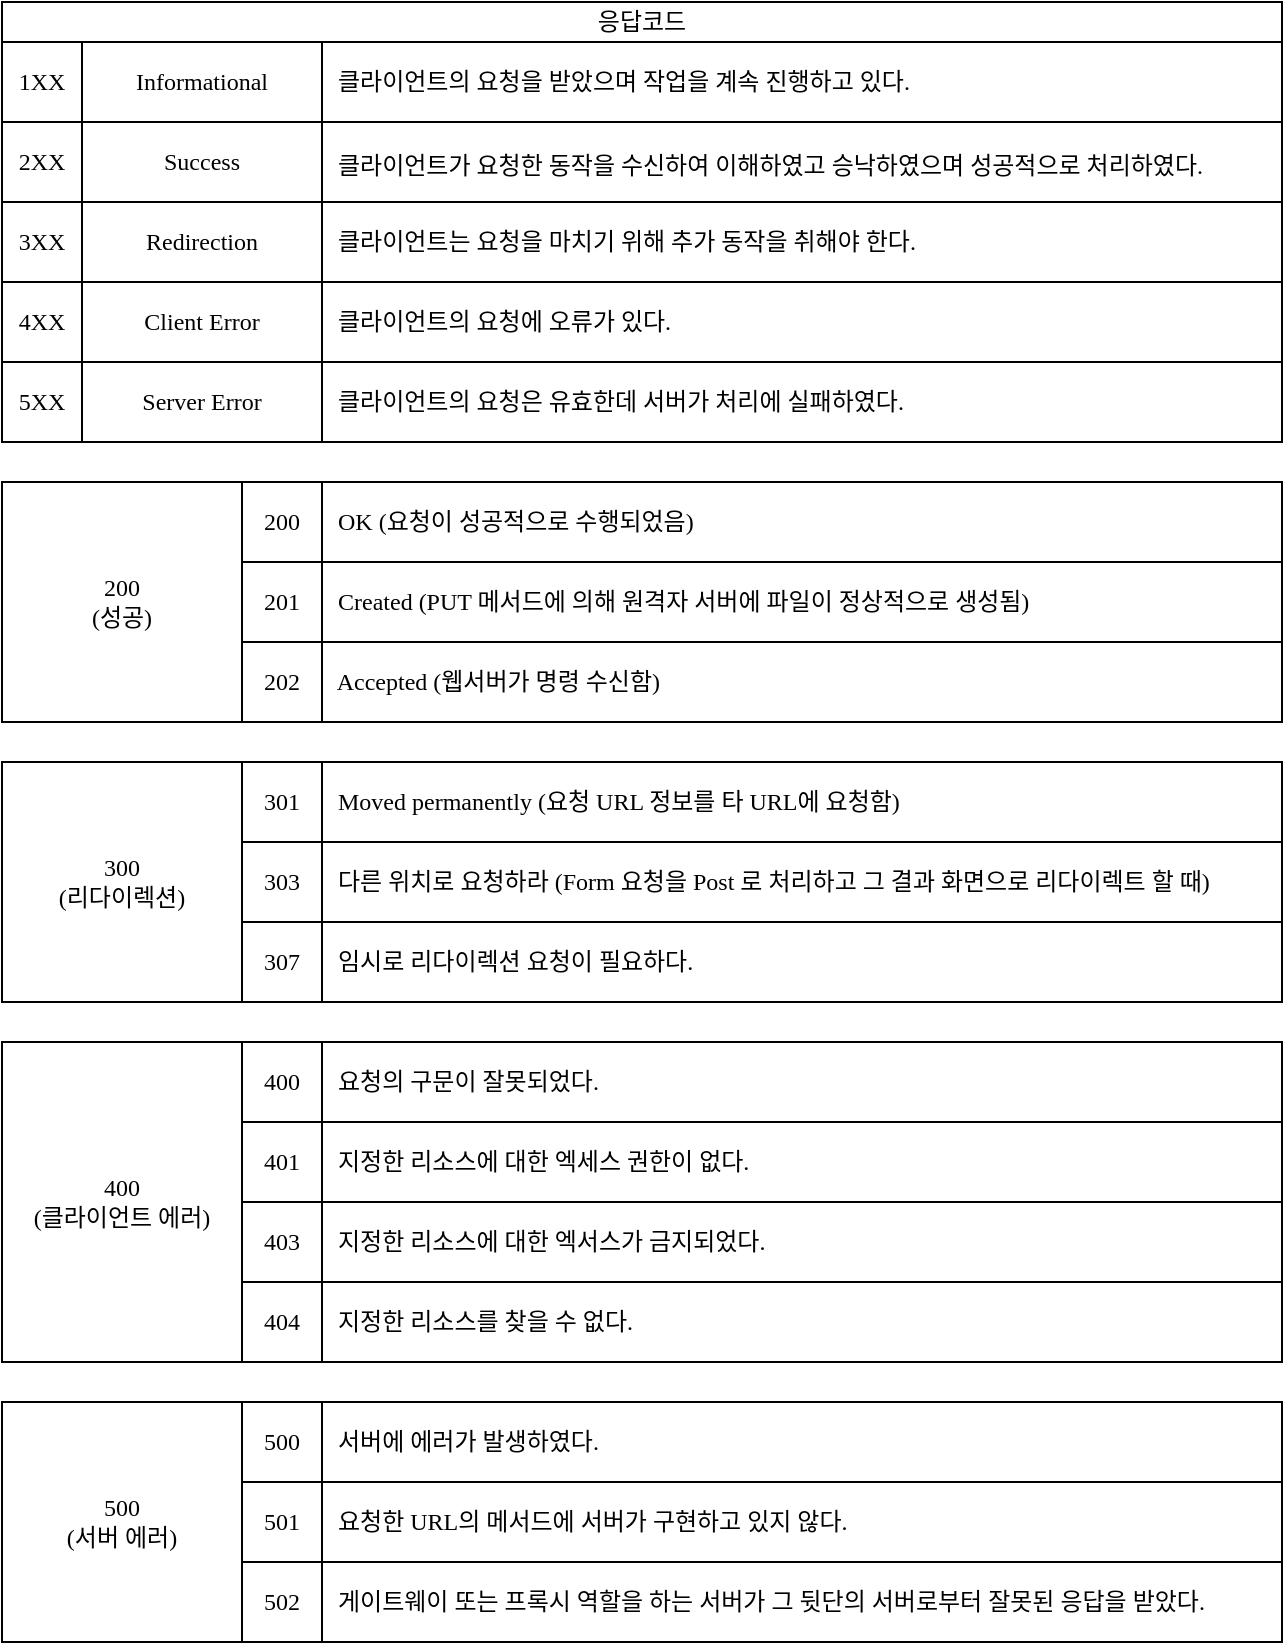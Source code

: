 <mxfile version="22.1.2" type="device">
  <diagram name="페이지-1" id="2BeYQi6500mdqpWa1v9C">
    <mxGraphModel dx="1434" dy="836" grid="1" gridSize="10" guides="1" tooltips="1" connect="1" arrows="1" fold="1" page="1" pageScale="1" pageWidth="827" pageHeight="1169" math="0" shadow="0">
      <root>
        <mxCell id="0" />
        <mxCell id="1" parent="0" />
        <mxCell id="CoAtoJRMWgtC5Fl0nmjt-3" value="응답코드" style="rounded=0;whiteSpace=wrap;html=1;fontFamily=a고딕14;" vertex="1" parent="1">
          <mxGeometry x="40" y="40" width="640" height="20" as="geometry" />
        </mxCell>
        <mxCell id="CoAtoJRMWgtC5Fl0nmjt-4" value="1XX" style="rounded=0;whiteSpace=wrap;html=1;fontFamily=a고딕14;" vertex="1" parent="1">
          <mxGeometry x="40" y="60" width="40" height="40" as="geometry" />
        </mxCell>
        <mxCell id="CoAtoJRMWgtC5Fl0nmjt-7" value="&amp;nbsp; 클라이언트의 요청을 받았으며 작업을 계속 진행하고 있다." style="rounded=0;whiteSpace=wrap;html=1;fontFamily=a고딕14;align=left;" vertex="1" parent="1">
          <mxGeometry x="200" y="60" width="480" height="40" as="geometry" />
        </mxCell>
        <mxCell id="CoAtoJRMWgtC5Fl0nmjt-8" value="&amp;nbsp; OK (요청이 성공적으로 수행되었음)" style="rounded=0;whiteSpace=wrap;html=1;fontFamily=a고딕14;align=left;" vertex="1" parent="1">
          <mxGeometry x="200" y="280" width="480" height="40" as="geometry" />
        </mxCell>
        <mxCell id="CoAtoJRMWgtC5Fl0nmjt-9" value="200" style="rounded=0;whiteSpace=wrap;html=1;fontFamily=a고딕14;" vertex="1" parent="1">
          <mxGeometry x="160" y="280" width="40" height="40" as="geometry" />
        </mxCell>
        <mxCell id="CoAtoJRMWgtC5Fl0nmjt-10" value="201" style="rounded=0;whiteSpace=wrap;html=1;fontFamily=a고딕14;" vertex="1" parent="1">
          <mxGeometry x="160" y="320" width="40" height="40" as="geometry" />
        </mxCell>
        <mxCell id="CoAtoJRMWgtC5Fl0nmjt-11" value="&amp;nbsp; Created (PUT 메서드에 의해 원격자 서버에 파일이 정상적으로 생성됨)" style="rounded=0;whiteSpace=wrap;html=1;fontFamily=a고딕14;align=left;" vertex="1" parent="1">
          <mxGeometry x="200" y="320" width="480" height="40" as="geometry" />
        </mxCell>
        <mxCell id="CoAtoJRMWgtC5Fl0nmjt-12" value="202" style="rounded=0;whiteSpace=wrap;html=1;fontFamily=a고딕14;" vertex="1" parent="1">
          <mxGeometry x="160" y="360" width="40" height="40" as="geometry" />
        </mxCell>
        <mxCell id="CoAtoJRMWgtC5Fl0nmjt-13" value="&amp;nbsp; Accepted (웹서버가 명령 수신함)" style="rounded=0;whiteSpace=wrap;html=1;fontFamily=a고딕14;align=left;" vertex="1" parent="1">
          <mxGeometry x="200" y="360" width="480" height="40" as="geometry" />
        </mxCell>
        <mxCell id="CoAtoJRMWgtC5Fl0nmjt-18" value="301" style="rounded=0;whiteSpace=wrap;html=1;fontFamily=a고딕14;" vertex="1" parent="1">
          <mxGeometry x="160" y="420" width="40" height="40" as="geometry" />
        </mxCell>
        <mxCell id="CoAtoJRMWgtC5Fl0nmjt-19" value="&amp;nbsp; Moved permanently (요청 URL 정보를 타 URL에 요청함)" style="rounded=0;whiteSpace=wrap;html=1;fontFamily=a고딕14;align=left;" vertex="1" parent="1">
          <mxGeometry x="200" y="420" width="480" height="40" as="geometry" />
        </mxCell>
        <mxCell id="CoAtoJRMWgtC5Fl0nmjt-20" value="Informational" style="rounded=0;whiteSpace=wrap;html=1;fontFamily=a고딕14;" vertex="1" parent="1">
          <mxGeometry x="80" y="60" width="120" height="40" as="geometry" />
        </mxCell>
        <mxCell id="CoAtoJRMWgtC5Fl0nmjt-21" value="2XX" style="rounded=0;whiteSpace=wrap;html=1;fontFamily=a고딕14;" vertex="1" parent="1">
          <mxGeometry x="40" y="100" width="40" height="40" as="geometry" />
        </mxCell>
        <mxCell id="CoAtoJRMWgtC5Fl0nmjt-22" value="Success" style="rounded=0;whiteSpace=wrap;html=1;fontFamily=a고딕14;" vertex="1" parent="1">
          <mxGeometry x="80" y="100" width="120" height="40" as="geometry" />
        </mxCell>
        <mxCell id="CoAtoJRMWgtC5Fl0nmjt-23" value="&amp;nbsp; 클라이언트가 요청한 동작을 수신하여 이해하였고 승낙하였으며 성공적으로 처리하였다.&lt;span style=&quot;box-sizing: border-box; font-weight: 700; color: rgb(51, 51, 51); font-family: &amp;quot;Noto Sans KR&amp;quot;; font-size: 15px;&quot;&gt;&lt;/span&gt;" style="rounded=0;whiteSpace=wrap;html=1;fontFamily=a고딕14;align=left;" vertex="1" parent="1">
          <mxGeometry x="200" y="100" width="480" height="40" as="geometry" />
        </mxCell>
        <mxCell id="CoAtoJRMWgtC5Fl0nmjt-24" value="3XX" style="rounded=0;whiteSpace=wrap;html=1;fontFamily=a고딕14;" vertex="1" parent="1">
          <mxGeometry x="40" y="140" width="40" height="40" as="geometry" />
        </mxCell>
        <mxCell id="CoAtoJRMWgtC5Fl0nmjt-25" value="Redirection" style="rounded=0;whiteSpace=wrap;html=1;fontFamily=a고딕14;" vertex="1" parent="1">
          <mxGeometry x="80" y="140" width="120" height="40" as="geometry" />
        </mxCell>
        <mxCell id="CoAtoJRMWgtC5Fl0nmjt-26" value="&amp;nbsp; 클라이언트는 요청을 마치기 위해 추가 동작을 취해야 한다." style="rounded=0;whiteSpace=wrap;html=1;fontFamily=a고딕14;align=left;" vertex="1" parent="1">
          <mxGeometry x="200" y="140" width="480" height="40" as="geometry" />
        </mxCell>
        <mxCell id="CoAtoJRMWgtC5Fl0nmjt-27" value="4XX" style="rounded=0;whiteSpace=wrap;html=1;fontFamily=a고딕14;" vertex="1" parent="1">
          <mxGeometry x="40" y="180" width="40" height="40" as="geometry" />
        </mxCell>
        <mxCell id="CoAtoJRMWgtC5Fl0nmjt-28" value="Client Error" style="rounded=0;whiteSpace=wrap;html=1;fontFamily=a고딕14;" vertex="1" parent="1">
          <mxGeometry x="80" y="180" width="120" height="40" as="geometry" />
        </mxCell>
        <mxCell id="CoAtoJRMWgtC5Fl0nmjt-29" value="&amp;nbsp; 클라이언트의 요청에 오류가 있다." style="rounded=0;whiteSpace=wrap;html=1;fontFamily=a고딕14;align=left;" vertex="1" parent="1">
          <mxGeometry x="200" y="180" width="480" height="40" as="geometry" />
        </mxCell>
        <mxCell id="CoAtoJRMWgtC5Fl0nmjt-30" value="5XX" style="rounded=0;whiteSpace=wrap;html=1;fontFamily=a고딕14;" vertex="1" parent="1">
          <mxGeometry x="40" y="220" width="40" height="40" as="geometry" />
        </mxCell>
        <mxCell id="CoAtoJRMWgtC5Fl0nmjt-31" value="Server Error" style="rounded=0;whiteSpace=wrap;html=1;fontFamily=a고딕14;" vertex="1" parent="1">
          <mxGeometry x="80" y="220" width="120" height="40" as="geometry" />
        </mxCell>
        <mxCell id="CoAtoJRMWgtC5Fl0nmjt-32" value="&amp;nbsp; 클라이언트의 요청은 유효한데 서버가 처리에 실패하였다." style="rounded=0;whiteSpace=wrap;html=1;fontFamily=a고딕14;align=left;" vertex="1" parent="1">
          <mxGeometry x="200" y="220" width="480" height="40" as="geometry" />
        </mxCell>
        <mxCell id="CoAtoJRMWgtC5Fl0nmjt-34" value="200&lt;br&gt;(성공)" style="rounded=0;whiteSpace=wrap;html=1;fontFamily=a고딕14;" vertex="1" parent="1">
          <mxGeometry x="40" y="280" width="120" height="120" as="geometry" />
        </mxCell>
        <mxCell id="CoAtoJRMWgtC5Fl0nmjt-35" value="300&lt;br&gt;(리다이렉션)" style="rounded=0;whiteSpace=wrap;html=1;fontFamily=a고딕14;" vertex="1" parent="1">
          <mxGeometry x="40" y="420" width="120" height="120" as="geometry" />
        </mxCell>
        <mxCell id="CoAtoJRMWgtC5Fl0nmjt-36" value="303" style="rounded=0;whiteSpace=wrap;html=1;fontFamily=a고딕14;" vertex="1" parent="1">
          <mxGeometry x="160" y="460" width="40" height="40" as="geometry" />
        </mxCell>
        <mxCell id="CoAtoJRMWgtC5Fl0nmjt-37" value="&amp;nbsp; 다른 위치로 요청하라 (Form 요청을 Post 로 처리하고 그 결과 화면으로 리다이렉트 할 때)" style="rounded=0;whiteSpace=wrap;html=1;fontFamily=a고딕14;align=left;" vertex="1" parent="1">
          <mxGeometry x="200" y="460" width="480" height="40" as="geometry" />
        </mxCell>
        <mxCell id="CoAtoJRMWgtC5Fl0nmjt-38" value="307" style="rounded=0;whiteSpace=wrap;html=1;fontFamily=a고딕14;" vertex="1" parent="1">
          <mxGeometry x="160" y="500" width="40" height="40" as="geometry" />
        </mxCell>
        <mxCell id="CoAtoJRMWgtC5Fl0nmjt-39" value="&amp;nbsp; 임시로 리다이렉션 요청이 필요하다." style="rounded=0;whiteSpace=wrap;html=1;fontFamily=a고딕14;align=left;" vertex="1" parent="1">
          <mxGeometry x="200" y="500" width="480" height="40" as="geometry" />
        </mxCell>
        <mxCell id="CoAtoJRMWgtC5Fl0nmjt-40" value="400" style="rounded=0;whiteSpace=wrap;html=1;fontFamily=a고딕14;" vertex="1" parent="1">
          <mxGeometry x="160" y="560" width="40" height="40" as="geometry" />
        </mxCell>
        <mxCell id="CoAtoJRMWgtC5Fl0nmjt-41" value="&amp;nbsp; 요청의 구문이 잘못되었다." style="rounded=0;whiteSpace=wrap;html=1;fontFamily=a고딕14;align=left;" vertex="1" parent="1">
          <mxGeometry x="200" y="560" width="480" height="40" as="geometry" />
        </mxCell>
        <mxCell id="CoAtoJRMWgtC5Fl0nmjt-42" value="400&lt;br&gt;(클라이언트 에러)" style="rounded=0;whiteSpace=wrap;html=1;fontFamily=a고딕14;" vertex="1" parent="1">
          <mxGeometry x="40" y="560" width="120" height="160" as="geometry" />
        </mxCell>
        <mxCell id="CoAtoJRMWgtC5Fl0nmjt-43" value="401" style="rounded=0;whiteSpace=wrap;html=1;fontFamily=a고딕14;" vertex="1" parent="1">
          <mxGeometry x="160" y="600" width="40" height="40" as="geometry" />
        </mxCell>
        <mxCell id="CoAtoJRMWgtC5Fl0nmjt-44" value="&amp;nbsp; 지정한 리소스에 대한 엑세스 권한이 없다." style="rounded=0;whiteSpace=wrap;html=1;fontFamily=a고딕14;align=left;" vertex="1" parent="1">
          <mxGeometry x="200" y="600" width="480" height="40" as="geometry" />
        </mxCell>
        <mxCell id="CoAtoJRMWgtC5Fl0nmjt-45" value="403" style="rounded=0;whiteSpace=wrap;html=1;fontFamily=a고딕14;" vertex="1" parent="1">
          <mxGeometry x="160" y="640" width="40" height="40" as="geometry" />
        </mxCell>
        <mxCell id="CoAtoJRMWgtC5Fl0nmjt-46" value="&amp;nbsp; 지정한 리소스에 대한 엑서스가 금지되었다." style="rounded=0;whiteSpace=wrap;html=1;fontFamily=a고딕14;align=left;" vertex="1" parent="1">
          <mxGeometry x="200" y="640" width="480" height="40" as="geometry" />
        </mxCell>
        <mxCell id="CoAtoJRMWgtC5Fl0nmjt-47" value="404" style="rounded=0;whiteSpace=wrap;html=1;fontFamily=a고딕14;" vertex="1" parent="1">
          <mxGeometry x="160" y="680" width="40" height="40" as="geometry" />
        </mxCell>
        <mxCell id="CoAtoJRMWgtC5Fl0nmjt-48" value="&amp;nbsp; 지정한 리소스를 찾을 수 없다." style="rounded=0;whiteSpace=wrap;html=1;fontFamily=a고딕14;align=left;" vertex="1" parent="1">
          <mxGeometry x="200" y="680" width="480" height="40" as="geometry" />
        </mxCell>
        <mxCell id="CoAtoJRMWgtC5Fl0nmjt-49" value="500&lt;br&gt;(서버 에러)" style="rounded=0;whiteSpace=wrap;html=1;fontFamily=a고딕14;" vertex="1" parent="1">
          <mxGeometry x="40" y="740" width="120" height="120" as="geometry" />
        </mxCell>
        <mxCell id="CoAtoJRMWgtC5Fl0nmjt-50" value="500" style="rounded=0;whiteSpace=wrap;html=1;fontFamily=a고딕14;" vertex="1" parent="1">
          <mxGeometry x="160" y="740" width="40" height="40" as="geometry" />
        </mxCell>
        <mxCell id="CoAtoJRMWgtC5Fl0nmjt-51" value="&amp;nbsp; 서버에 에러가 발생하였다." style="rounded=0;whiteSpace=wrap;html=1;fontFamily=a고딕14;align=left;" vertex="1" parent="1">
          <mxGeometry x="200" y="740" width="480" height="40" as="geometry" />
        </mxCell>
        <mxCell id="CoAtoJRMWgtC5Fl0nmjt-54" value="501" style="rounded=0;whiteSpace=wrap;html=1;fontFamily=a고딕14;" vertex="1" parent="1">
          <mxGeometry x="160" y="780" width="40" height="40" as="geometry" />
        </mxCell>
        <mxCell id="CoAtoJRMWgtC5Fl0nmjt-55" value="&amp;nbsp; 요청한 URL의 메서드에 서버가 구현하고 있지 않다." style="rounded=0;whiteSpace=wrap;html=1;fontFamily=a고딕14;align=left;" vertex="1" parent="1">
          <mxGeometry x="200" y="780" width="480" height="40" as="geometry" />
        </mxCell>
        <mxCell id="CoAtoJRMWgtC5Fl0nmjt-56" value="502" style="rounded=0;whiteSpace=wrap;html=1;fontFamily=a고딕14;" vertex="1" parent="1">
          <mxGeometry x="160" y="820" width="40" height="40" as="geometry" />
        </mxCell>
        <mxCell id="CoAtoJRMWgtC5Fl0nmjt-57" value="&amp;nbsp; 게이트웨이 또는 프록시 역할을 하는 서버가 그 뒷단의 서버로부터 잘못된 응답을 받았다." style="rounded=0;whiteSpace=wrap;html=1;fontFamily=a고딕14;align=left;" vertex="1" parent="1">
          <mxGeometry x="200" y="820" width="480" height="40" as="geometry" />
        </mxCell>
      </root>
    </mxGraphModel>
  </diagram>
</mxfile>
